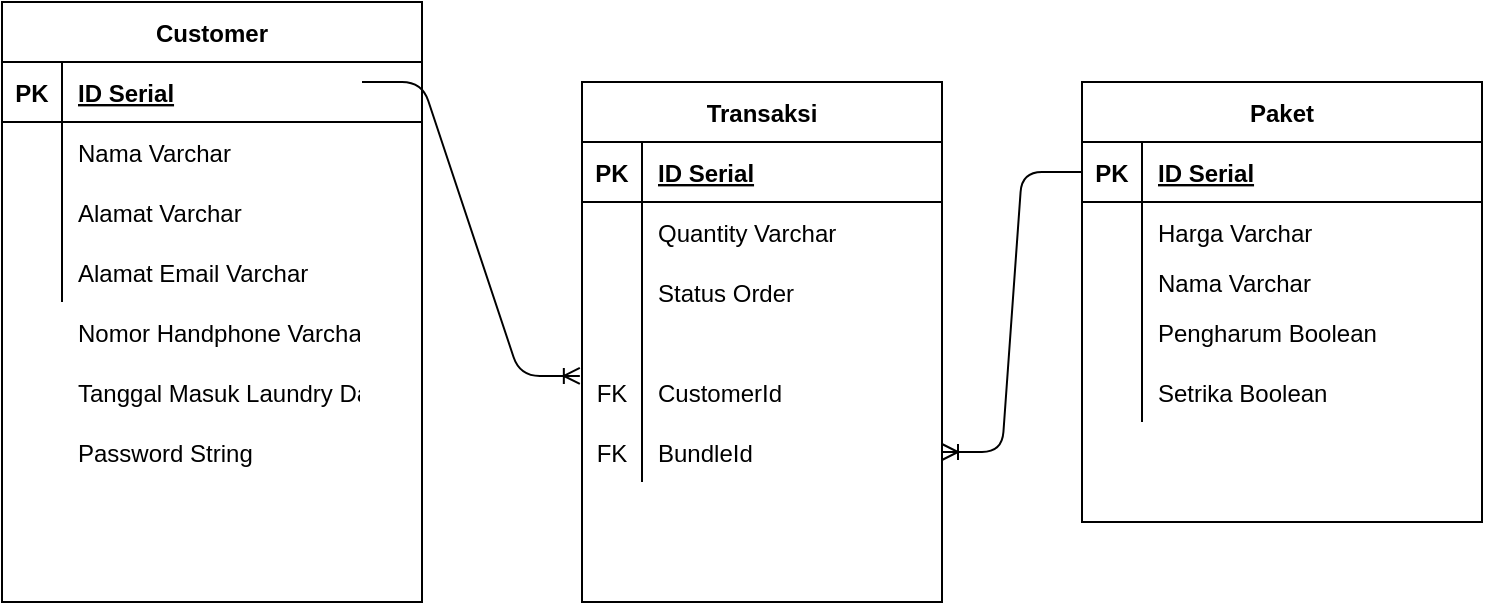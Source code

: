<mxfile version="14.6.3" type="device"><diagram id="WyfmuF-nqirzQjlEd5Px" name="Page-1"><mxGraphModel dx="1422" dy="830" grid="1" gridSize="10" guides="1" tooltips="1" connect="1" arrows="1" fold="1" page="1" pageScale="1" pageWidth="850" pageHeight="1100" math="0" shadow="0"><root><mxCell id="0"/><mxCell id="1" parent="0"/><mxCell id="EasOw6qHpxR1is89uQfp-1" value="Customer" style="shape=table;startSize=30;container=1;collapsible=1;childLayout=tableLayout;fixedRows=1;rowLines=0;fontStyle=1;align=center;resizeLast=1;" parent="1" vertex="1"><mxGeometry x="20" y="220" width="210" height="300" as="geometry"/></mxCell><mxCell id="EasOw6qHpxR1is89uQfp-2" value="" style="shape=partialRectangle;collapsible=0;dropTarget=0;pointerEvents=0;fillColor=none;top=0;left=0;bottom=1;right=0;points=[[0,0.5],[1,0.5]];portConstraint=eastwest;" parent="EasOw6qHpxR1is89uQfp-1" vertex="1"><mxGeometry y="30" width="210" height="30" as="geometry"/></mxCell><mxCell id="EasOw6qHpxR1is89uQfp-3" value="PK" style="shape=partialRectangle;connectable=0;fillColor=none;top=0;left=0;bottom=0;right=0;fontStyle=1;overflow=hidden;" parent="EasOw6qHpxR1is89uQfp-2" vertex="1"><mxGeometry width="30" height="30" as="geometry"/></mxCell><mxCell id="EasOw6qHpxR1is89uQfp-4" value="ID Serial" style="shape=partialRectangle;connectable=0;fillColor=none;top=0;left=0;bottom=0;right=0;align=left;spacingLeft=6;fontStyle=5;overflow=hidden;" parent="EasOw6qHpxR1is89uQfp-2" vertex="1"><mxGeometry x="30" width="180" height="30" as="geometry"/></mxCell><mxCell id="EasOw6qHpxR1is89uQfp-5" value="" style="shape=partialRectangle;collapsible=0;dropTarget=0;pointerEvents=0;fillColor=none;top=0;left=0;bottom=0;right=0;points=[[0,0.5],[1,0.5]];portConstraint=eastwest;" parent="EasOw6qHpxR1is89uQfp-1" vertex="1"><mxGeometry y="60" width="210" height="30" as="geometry"/></mxCell><mxCell id="EasOw6qHpxR1is89uQfp-6" value="" style="shape=partialRectangle;connectable=0;fillColor=none;top=0;left=0;bottom=0;right=0;editable=1;overflow=hidden;" parent="EasOw6qHpxR1is89uQfp-5" vertex="1"><mxGeometry width="30" height="30" as="geometry"/></mxCell><mxCell id="EasOw6qHpxR1is89uQfp-7" value="Nama Varchar" style="shape=partialRectangle;connectable=0;fillColor=none;top=0;left=0;bottom=0;right=0;align=left;spacingLeft=6;overflow=hidden;" parent="EasOw6qHpxR1is89uQfp-5" vertex="1"><mxGeometry x="30" width="180" height="30" as="geometry"/></mxCell><mxCell id="EasOw6qHpxR1is89uQfp-8" value="" style="shape=partialRectangle;collapsible=0;dropTarget=0;pointerEvents=0;fillColor=none;top=0;left=0;bottom=0;right=0;points=[[0,0.5],[1,0.5]];portConstraint=eastwest;" parent="EasOw6qHpxR1is89uQfp-1" vertex="1"><mxGeometry y="90" width="210" height="30" as="geometry"/></mxCell><mxCell id="EasOw6qHpxR1is89uQfp-9" value="" style="shape=partialRectangle;connectable=0;fillColor=none;top=0;left=0;bottom=0;right=0;editable=1;overflow=hidden;" parent="EasOw6qHpxR1is89uQfp-8" vertex="1"><mxGeometry width="30" height="30" as="geometry"/></mxCell><mxCell id="EasOw6qHpxR1is89uQfp-10" value="Alamat Varchar" style="shape=partialRectangle;connectable=0;fillColor=none;top=0;left=0;bottom=0;right=0;align=left;spacingLeft=6;overflow=hidden;" parent="EasOw6qHpxR1is89uQfp-8" vertex="1"><mxGeometry x="30" width="180" height="30" as="geometry"/></mxCell><mxCell id="EasOw6qHpxR1is89uQfp-11" value="" style="shape=partialRectangle;collapsible=0;dropTarget=0;pointerEvents=0;fillColor=none;top=0;left=0;bottom=0;right=0;points=[[0,0.5],[1,0.5]];portConstraint=eastwest;" parent="EasOw6qHpxR1is89uQfp-1" vertex="1"><mxGeometry y="120" width="210" height="30" as="geometry"/></mxCell><mxCell id="EasOw6qHpxR1is89uQfp-12" value="" style="shape=partialRectangle;connectable=0;fillColor=none;top=0;left=0;bottom=0;right=0;editable=1;overflow=hidden;" parent="EasOw6qHpxR1is89uQfp-11" vertex="1"><mxGeometry width="30" height="30" as="geometry"/></mxCell><mxCell id="EasOw6qHpxR1is89uQfp-13" value="Alamat Email Varchar" style="shape=partialRectangle;connectable=0;fillColor=none;top=0;left=0;bottom=0;right=0;align=left;spacingLeft=6;overflow=hidden;" parent="EasOw6qHpxR1is89uQfp-11" vertex="1"><mxGeometry x="30" width="180" height="30" as="geometry"/></mxCell><mxCell id="EasOw6qHpxR1is89uQfp-14" value="Transaksi" style="shape=table;startSize=30;container=1;collapsible=1;childLayout=tableLayout;fixedRows=1;rowLines=0;fontStyle=1;align=center;resizeLast=1;" parent="1" vertex="1"><mxGeometry x="310" y="260" width="180" height="260" as="geometry"/></mxCell><mxCell id="EasOw6qHpxR1is89uQfp-15" value="" style="shape=partialRectangle;collapsible=0;dropTarget=0;pointerEvents=0;fillColor=none;top=0;left=0;bottom=1;right=0;points=[[0,0.5],[1,0.5]];portConstraint=eastwest;" parent="EasOw6qHpxR1is89uQfp-14" vertex="1"><mxGeometry y="30" width="180" height="30" as="geometry"/></mxCell><mxCell id="EasOw6qHpxR1is89uQfp-16" value="PK" style="shape=partialRectangle;connectable=0;fillColor=none;top=0;left=0;bottom=0;right=0;fontStyle=1;overflow=hidden;" parent="EasOw6qHpxR1is89uQfp-15" vertex="1"><mxGeometry width="30" height="30" as="geometry"/></mxCell><mxCell id="EasOw6qHpxR1is89uQfp-17" value="ID Serial" style="shape=partialRectangle;connectable=0;fillColor=none;top=0;left=0;bottom=0;right=0;align=left;spacingLeft=6;fontStyle=5;overflow=hidden;" parent="EasOw6qHpxR1is89uQfp-15" vertex="1"><mxGeometry x="30" width="150" height="30" as="geometry"/></mxCell><mxCell id="EasOw6qHpxR1is89uQfp-18" value="" style="shape=partialRectangle;collapsible=0;dropTarget=0;pointerEvents=0;fillColor=none;top=0;left=0;bottom=0;right=0;points=[[0,0.5],[1,0.5]];portConstraint=eastwest;" parent="EasOw6qHpxR1is89uQfp-14" vertex="1"><mxGeometry y="60" width="180" height="30" as="geometry"/></mxCell><mxCell id="EasOw6qHpxR1is89uQfp-19" value="" style="shape=partialRectangle;connectable=0;fillColor=none;top=0;left=0;bottom=0;right=0;editable=1;overflow=hidden;" parent="EasOw6qHpxR1is89uQfp-18" vertex="1"><mxGeometry width="30" height="30" as="geometry"/></mxCell><mxCell id="EasOw6qHpxR1is89uQfp-20" value="" style="shape=partialRectangle;connectable=0;fillColor=none;top=0;left=0;bottom=0;right=0;align=left;spacingLeft=6;overflow=hidden;" parent="EasOw6qHpxR1is89uQfp-18" vertex="1"><mxGeometry x="30" width="150" height="30" as="geometry"/></mxCell><mxCell id="EasOw6qHpxR1is89uQfp-21" value="" style="shape=partialRectangle;collapsible=0;dropTarget=0;pointerEvents=0;fillColor=none;top=0;left=0;bottom=0;right=0;points=[[0,0.5],[1,0.5]];portConstraint=eastwest;" parent="EasOw6qHpxR1is89uQfp-14" vertex="1"><mxGeometry y="90" width="180" height="20" as="geometry"/></mxCell><mxCell id="EasOw6qHpxR1is89uQfp-22" value="" style="shape=partialRectangle;connectable=0;fillColor=none;top=0;left=0;bottom=0;right=0;editable=1;overflow=hidden;" parent="EasOw6qHpxR1is89uQfp-21" vertex="1"><mxGeometry width="30" height="20" as="geometry"/></mxCell><mxCell id="EasOw6qHpxR1is89uQfp-23" value="" style="shape=partialRectangle;connectable=0;fillColor=none;top=0;left=0;bottom=0;right=0;align=left;spacingLeft=6;overflow=hidden;" parent="EasOw6qHpxR1is89uQfp-21" vertex="1"><mxGeometry x="30" width="150" height="20" as="geometry"/></mxCell><mxCell id="EasOw6qHpxR1is89uQfp-24" value="" style="shape=partialRectangle;collapsible=0;dropTarget=0;pointerEvents=0;fillColor=none;top=0;left=0;bottom=0;right=0;points=[[0,0.5],[1,0.5]];portConstraint=eastwest;" parent="EasOw6qHpxR1is89uQfp-14" vertex="1"><mxGeometry y="110" width="180" height="30" as="geometry"/></mxCell><mxCell id="EasOw6qHpxR1is89uQfp-25" value="" style="shape=partialRectangle;connectable=0;fillColor=none;top=0;left=0;bottom=0;right=0;editable=1;overflow=hidden;" parent="EasOw6qHpxR1is89uQfp-24" vertex="1"><mxGeometry width="30" height="30" as="geometry"/></mxCell><mxCell id="EasOw6qHpxR1is89uQfp-26" value="" style="shape=partialRectangle;connectable=0;fillColor=none;top=0;left=0;bottom=0;right=0;align=left;spacingLeft=6;overflow=hidden;" parent="EasOw6qHpxR1is89uQfp-24" vertex="1"><mxGeometry x="30" width="150" height="30" as="geometry"/></mxCell><mxCell id="EasOw6qHpxR1is89uQfp-44" value="" style="shape=partialRectangle;collapsible=0;dropTarget=0;pointerEvents=0;fillColor=none;top=0;left=0;bottom=0;right=0;points=[[0,0.5],[1,0.5]];portConstraint=eastwest;" parent="EasOw6qHpxR1is89uQfp-14" vertex="1"><mxGeometry y="140" width="180" height="30" as="geometry"/></mxCell><mxCell id="EasOw6qHpxR1is89uQfp-45" value="FK" style="shape=partialRectangle;connectable=0;fillColor=none;top=0;left=0;bottom=0;right=0;fontStyle=0;overflow=hidden;" parent="EasOw6qHpxR1is89uQfp-44" vertex="1"><mxGeometry width="30" height="30" as="geometry"/></mxCell><mxCell id="EasOw6qHpxR1is89uQfp-46" value="CustomerId" style="shape=partialRectangle;connectable=0;fillColor=none;top=0;left=0;bottom=0;right=0;align=left;spacingLeft=6;fontStyle=0;overflow=hidden;" parent="EasOw6qHpxR1is89uQfp-44" vertex="1"><mxGeometry x="30" width="150" height="30" as="geometry"/></mxCell><mxCell id="EasOw6qHpxR1is89uQfp-49" value="" style="shape=partialRectangle;collapsible=0;dropTarget=0;pointerEvents=0;fillColor=none;top=0;left=0;bottom=0;right=0;points=[[0,0.5],[1,0.5]];portConstraint=eastwest;" parent="EasOw6qHpxR1is89uQfp-14" vertex="1"><mxGeometry y="170" width="180" height="30" as="geometry"/></mxCell><mxCell id="EasOw6qHpxR1is89uQfp-50" value="FK" style="shape=partialRectangle;connectable=0;fillColor=none;top=0;left=0;bottom=0;right=0;fontStyle=0;overflow=hidden;" parent="EasOw6qHpxR1is89uQfp-49" vertex="1"><mxGeometry width="30" height="30" as="geometry"/></mxCell><mxCell id="EasOw6qHpxR1is89uQfp-51" value="BundleId" style="shape=partialRectangle;connectable=0;fillColor=none;top=0;left=0;bottom=0;right=0;align=left;spacingLeft=6;fontStyle=0;overflow=hidden;" parent="EasOw6qHpxR1is89uQfp-49" vertex="1"><mxGeometry x="30" width="150" height="30" as="geometry"/></mxCell><mxCell id="EasOw6qHpxR1is89uQfp-27" value="Nomor Handphone Varchar" style="shape=partialRectangle;connectable=0;fillColor=none;top=0;left=0;bottom=0;right=0;align=left;spacingLeft=6;overflow=hidden;" parent="1" vertex="1"><mxGeometry x="50" y="370" width="150" height="30" as="geometry"/></mxCell><mxCell id="EasOw6qHpxR1is89uQfp-28" value="Tanggal Masuk Laundry Date" style="shape=partialRectangle;connectable=0;fillColor=none;top=0;left=0;bottom=0;right=0;align=left;spacingLeft=6;overflow=hidden;" parent="1" vertex="1"><mxGeometry x="50" y="400" width="150" height="30" as="geometry"/></mxCell><mxCell id="EasOw6qHpxR1is89uQfp-30" value="Paket" style="shape=table;startSize=30;container=1;collapsible=1;childLayout=tableLayout;fixedRows=1;rowLines=0;fontStyle=1;align=center;resizeLast=1;" parent="1" vertex="1"><mxGeometry x="560" y="260" width="200" height="220" as="geometry"/></mxCell><mxCell id="EasOw6qHpxR1is89uQfp-31" value="" style="shape=partialRectangle;collapsible=0;dropTarget=0;pointerEvents=0;fillColor=none;top=0;left=0;bottom=1;right=0;points=[[0,0.5],[1,0.5]];portConstraint=eastwest;" parent="EasOw6qHpxR1is89uQfp-30" vertex="1"><mxGeometry y="30" width="200" height="30" as="geometry"/></mxCell><mxCell id="EasOw6qHpxR1is89uQfp-32" value="PK" style="shape=partialRectangle;connectable=0;fillColor=none;top=0;left=0;bottom=0;right=0;fontStyle=1;overflow=hidden;" parent="EasOw6qHpxR1is89uQfp-31" vertex="1"><mxGeometry width="30" height="30" as="geometry"/></mxCell><mxCell id="EasOw6qHpxR1is89uQfp-33" value="ID Serial" style="shape=partialRectangle;connectable=0;fillColor=none;top=0;left=0;bottom=0;right=0;align=left;spacingLeft=6;fontStyle=5;overflow=hidden;" parent="EasOw6qHpxR1is89uQfp-31" vertex="1"><mxGeometry x="30" width="170" height="30" as="geometry"/></mxCell><mxCell id="EasOw6qHpxR1is89uQfp-34" value="" style="shape=partialRectangle;collapsible=0;dropTarget=0;pointerEvents=0;fillColor=none;top=0;left=0;bottom=0;right=0;points=[[0,0.5],[1,0.5]];portConstraint=eastwest;" parent="EasOw6qHpxR1is89uQfp-30" vertex="1"><mxGeometry y="60" width="200" height="30" as="geometry"/></mxCell><mxCell id="EasOw6qHpxR1is89uQfp-35" value="" style="shape=partialRectangle;connectable=0;fillColor=none;top=0;left=0;bottom=0;right=0;editable=1;overflow=hidden;" parent="EasOw6qHpxR1is89uQfp-34" vertex="1"><mxGeometry width="30" height="30" as="geometry"/></mxCell><mxCell id="EasOw6qHpxR1is89uQfp-36" value="Harga Varchar" style="shape=partialRectangle;connectable=0;fillColor=none;top=0;left=0;bottom=0;right=0;align=left;spacingLeft=6;overflow=hidden;" parent="EasOw6qHpxR1is89uQfp-34" vertex="1"><mxGeometry x="30" width="170" height="30" as="geometry"/></mxCell><mxCell id="EasOw6qHpxR1is89uQfp-37" value="" style="shape=partialRectangle;collapsible=0;dropTarget=0;pointerEvents=0;fillColor=none;top=0;left=0;bottom=0;right=0;points=[[0,0.5],[1,0.5]];portConstraint=eastwest;" parent="EasOw6qHpxR1is89uQfp-30" vertex="1"><mxGeometry y="90" width="200" height="20" as="geometry"/></mxCell><mxCell id="EasOw6qHpxR1is89uQfp-38" value="" style="shape=partialRectangle;connectable=0;fillColor=none;top=0;left=0;bottom=0;right=0;editable=1;overflow=hidden;" parent="EasOw6qHpxR1is89uQfp-37" vertex="1"><mxGeometry width="30" height="20" as="geometry"/></mxCell><mxCell id="EasOw6qHpxR1is89uQfp-39" value="Nama Varchar" style="shape=partialRectangle;connectable=0;fillColor=none;top=0;left=0;bottom=0;right=0;align=left;spacingLeft=6;overflow=hidden;" parent="EasOw6qHpxR1is89uQfp-37" vertex="1"><mxGeometry x="30" width="170" height="20" as="geometry"/></mxCell><mxCell id="EasOw6qHpxR1is89uQfp-40" value="" style="shape=partialRectangle;collapsible=0;dropTarget=0;pointerEvents=0;fillColor=none;top=0;left=0;bottom=0;right=0;points=[[0,0.5],[1,0.5]];portConstraint=eastwest;" parent="EasOw6qHpxR1is89uQfp-30" vertex="1"><mxGeometry y="110" width="200" height="30" as="geometry"/></mxCell><mxCell id="EasOw6qHpxR1is89uQfp-41" value="" style="shape=partialRectangle;connectable=0;fillColor=none;top=0;left=0;bottom=0;right=0;editable=1;overflow=hidden;" parent="EasOw6qHpxR1is89uQfp-40" vertex="1"><mxGeometry width="30" height="30" as="geometry"/></mxCell><mxCell id="EasOw6qHpxR1is89uQfp-42" value="Pengharum Boolean" style="shape=partialRectangle;connectable=0;fillColor=none;top=0;left=0;bottom=0;right=0;align=left;spacingLeft=6;overflow=hidden;" parent="EasOw6qHpxR1is89uQfp-40" vertex="1"><mxGeometry x="30" width="170" height="30" as="geometry"/></mxCell><mxCell id="EasOw6qHpxR1is89uQfp-71" value="" style="shape=partialRectangle;collapsible=0;dropTarget=0;pointerEvents=0;fillColor=none;top=0;left=0;bottom=0;right=0;points=[[0,0.5],[1,0.5]];portConstraint=eastwest;" parent="EasOw6qHpxR1is89uQfp-30" vertex="1"><mxGeometry y="140" width="200" height="30" as="geometry"/></mxCell><mxCell id="EasOw6qHpxR1is89uQfp-72" value="" style="shape=partialRectangle;connectable=0;fillColor=none;top=0;left=0;bottom=0;right=0;fontStyle=0;overflow=hidden;" parent="EasOw6qHpxR1is89uQfp-71" vertex="1"><mxGeometry width="30" height="30" as="geometry"/></mxCell><mxCell id="EasOw6qHpxR1is89uQfp-73" value="" style="shape=partialRectangle;connectable=0;fillColor=none;top=0;left=0;bottom=0;right=0;align=left;spacingLeft=6;fontStyle=0;overflow=hidden;" parent="EasOw6qHpxR1is89uQfp-71" vertex="1"><mxGeometry x="30" width="170" height="30" as="geometry"/></mxCell><mxCell id="EasOw6qHpxR1is89uQfp-53" value="" style="edgeStyle=entityRelationEdgeStyle;fontSize=12;html=1;endArrow=ERoneToMany;entryX=-0.006;entryY=0.233;entryDx=0;entryDy=0;entryPerimeter=0;" parent="1" target="EasOw6qHpxR1is89uQfp-44" edge="1"><mxGeometry width="100" height="100" relative="1" as="geometry"><mxPoint x="200" y="260" as="sourcePoint"/><mxPoint x="470" y="370" as="targetPoint"/></mxGeometry></mxCell><mxCell id="EasOw6qHpxR1is89uQfp-54" value="" style="edgeStyle=entityRelationEdgeStyle;fontSize=12;html=1;endArrow=ERoneToMany;" parent="1" source="EasOw6qHpxR1is89uQfp-31" target="EasOw6qHpxR1is89uQfp-49" edge="1"><mxGeometry width="100" height="100" relative="1" as="geometry"><mxPoint x="370" y="470" as="sourcePoint"/><mxPoint x="470" y="370" as="targetPoint"/></mxGeometry></mxCell><mxCell id="EasOw6qHpxR1is89uQfp-75" value="Setrika Boolean" style="shape=partialRectangle;connectable=0;fillColor=none;top=0;left=0;bottom=0;right=0;align=left;spacingLeft=6;overflow=hidden;" parent="1" vertex="1"><mxGeometry x="590" y="400" width="170" height="30" as="geometry"/></mxCell><mxCell id="EasOw6qHpxR1is89uQfp-77" value="Quantity Varchar" style="shape=partialRectangle;connectable=0;fillColor=none;top=0;left=0;bottom=0;right=0;align=left;spacingLeft=6;overflow=hidden;" parent="1" vertex="1"><mxGeometry x="340" y="320" width="170" height="30" as="geometry"/></mxCell><mxCell id="r2yapys_93IcCM6MNKIM-1" value="Password String" style="shape=partialRectangle;connectable=0;fillColor=none;top=0;left=0;bottom=0;right=0;align=left;spacingLeft=6;overflow=hidden;" parent="1" vertex="1"><mxGeometry x="50" y="430" width="150" height="30" as="geometry"/></mxCell><mxCell id="NjELMva2fSUB6Xz563Kp-1" value="Status Order" style="shape=partialRectangle;connectable=0;fillColor=none;top=0;left=0;bottom=0;right=0;align=left;spacingLeft=6;overflow=hidden;" vertex="1" parent="1"><mxGeometry x="340" y="350" width="170" height="30" as="geometry"/></mxCell></root></mxGraphModel></diagram></mxfile>